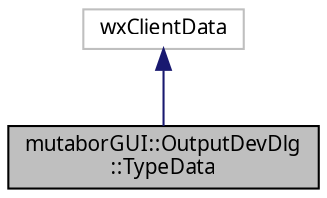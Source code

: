 digraph "mutaborGUI::OutputDevDlg::TypeData"
{
  edge [fontname="Sans",fontsize="10",labelfontname="Sans",labelfontsize="10"];
  node [fontname="Sans",fontsize="10",shape=record];
  Node2 [label="mutaborGUI::OutputDevDlg\l::TypeData",height=0.2,width=0.4,color="black", fillcolor="grey75", style="filled", fontcolor="black"];
  Node3 -> Node2 [dir="back",color="midnightblue",fontsize="10",style="solid",fontname="Sans"];
  Node3 [label="wxClientData",height=0.2,width=0.4,color="grey75", fillcolor="white", style="filled"];
}
